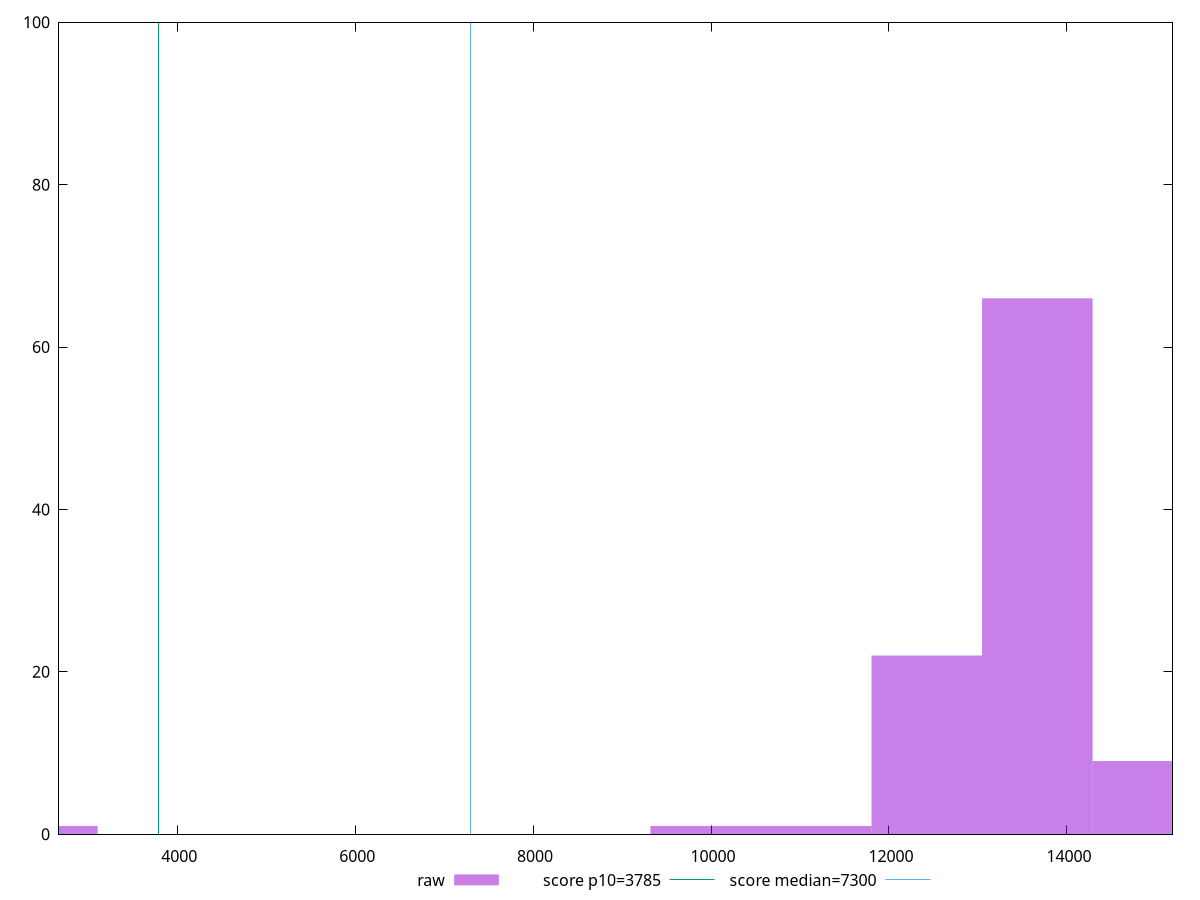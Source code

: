 reset

$raw <<EOF
13667.752561635167 66
11182.706641337863 1
14910.275521783817 9
12425.229601486515 22
9940.183681189212 1
2485.045920297303 1
EOF

set key outside below
set boxwidth 1242.5229601486515
set xrange [2671.1150000000002:15187.053499999998]
set yrange [0:100]
set trange [0:100]
set style fill transparent solid 0.5 noborder

set parametric
set terminal svg size 640, 490 enhanced background rgb 'white'
set output "report/report_00029_2021-02-24T13-36-40.390Z/interactive/samples/music/raw/histogram.svg"

plot $raw title "raw" with boxes, \
     3785,t title "score p10=3785", \
     7300,t title "score median=7300"

reset
